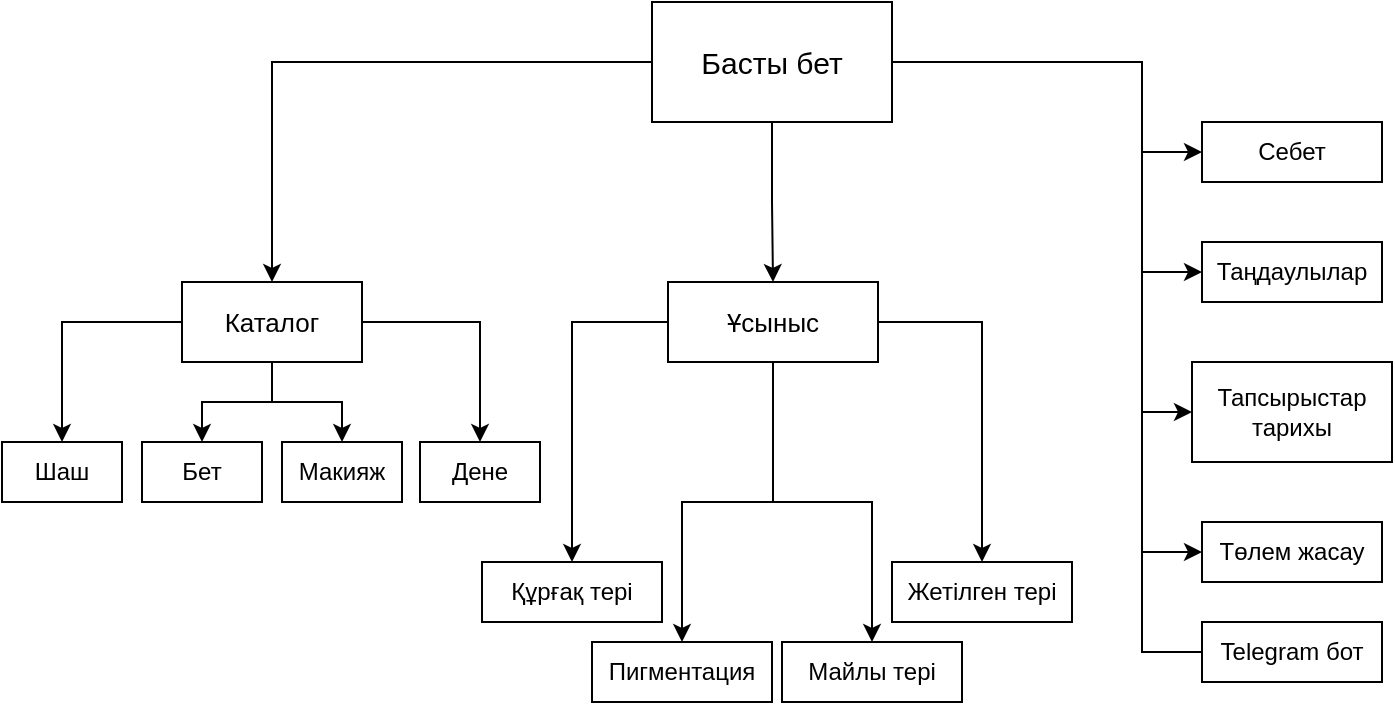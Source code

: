 <mxfile version="24.3.1" type="github">
  <diagram id="R2lEEEUBdFMjLlhIrx00" name="Page-1">
    <mxGraphModel dx="1042" dy="569" grid="1" gridSize="10" guides="1" tooltips="1" connect="1" arrows="1" fold="1" page="1" pageScale="1" pageWidth="850" pageHeight="1100" math="0" shadow="0" extFonts="Permanent Marker^https://fonts.googleapis.com/css?family=Permanent+Marker">
      <root>
        <mxCell id="0" />
        <mxCell id="1" parent="0" />
        <mxCell id="g_EI7YVe0GQRFY-haq2a-13" style="edgeStyle=orthogonalEdgeStyle;rounded=0;orthogonalLoop=1;jettySize=auto;html=1;" edge="1" parent="1" source="g_EI7YVe0GQRFY-haq2a-2" target="g_EI7YVe0GQRFY-haq2a-3">
          <mxGeometry relative="1" as="geometry" />
        </mxCell>
        <mxCell id="g_EI7YVe0GQRFY-haq2a-15" style="edgeStyle=orthogonalEdgeStyle;rounded=0;orthogonalLoop=1;jettySize=auto;html=1;" edge="1" parent="1" source="g_EI7YVe0GQRFY-haq2a-2" target="g_EI7YVe0GQRFY-haq2a-14">
          <mxGeometry relative="1" as="geometry" />
        </mxCell>
        <mxCell id="g_EI7YVe0GQRFY-haq2a-31" style="edgeStyle=orthogonalEdgeStyle;rounded=0;orthogonalLoop=1;jettySize=auto;html=1;" edge="1" parent="1" source="g_EI7YVe0GQRFY-haq2a-2" target="g_EI7YVe0GQRFY-haq2a-25">
          <mxGeometry relative="1" as="geometry">
            <Array as="points">
              <mxPoint x="610" y="90" />
              <mxPoint x="610" y="135" />
            </Array>
          </mxGeometry>
        </mxCell>
        <mxCell id="g_EI7YVe0GQRFY-haq2a-32" style="edgeStyle=orthogonalEdgeStyle;rounded=0;orthogonalLoop=1;jettySize=auto;html=1;" edge="1" parent="1" source="g_EI7YVe0GQRFY-haq2a-2" target="g_EI7YVe0GQRFY-haq2a-26">
          <mxGeometry relative="1" as="geometry">
            <Array as="points">
              <mxPoint x="610" y="90" />
              <mxPoint x="610" y="195" />
            </Array>
          </mxGeometry>
        </mxCell>
        <mxCell id="g_EI7YVe0GQRFY-haq2a-33" style="edgeStyle=orthogonalEdgeStyle;rounded=0;orthogonalLoop=1;jettySize=auto;html=1;" edge="1" parent="1" source="g_EI7YVe0GQRFY-haq2a-2" target="g_EI7YVe0GQRFY-haq2a-27">
          <mxGeometry relative="1" as="geometry">
            <Array as="points">
              <mxPoint x="610" y="90" />
              <mxPoint x="610" y="265" />
            </Array>
          </mxGeometry>
        </mxCell>
        <mxCell id="g_EI7YVe0GQRFY-haq2a-34" style="edgeStyle=orthogonalEdgeStyle;rounded=0;orthogonalLoop=1;jettySize=auto;html=1;" edge="1" parent="1" source="g_EI7YVe0GQRFY-haq2a-2" target="g_EI7YVe0GQRFY-haq2a-29">
          <mxGeometry relative="1" as="geometry">
            <Array as="points">
              <mxPoint x="610" y="90" />
              <mxPoint x="610" y="335" />
            </Array>
          </mxGeometry>
        </mxCell>
        <mxCell id="g_EI7YVe0GQRFY-haq2a-35" style="edgeStyle=orthogonalEdgeStyle;rounded=0;orthogonalLoop=1;jettySize=auto;html=1;entryX=0.25;entryY=1;entryDx=0;entryDy=0;" edge="1" parent="1" source="g_EI7YVe0GQRFY-haq2a-2" target="g_EI7YVe0GQRFY-haq2a-30">
          <mxGeometry relative="1" as="geometry">
            <Array as="points">
              <mxPoint x="610" y="90" />
              <mxPoint x="610" y="385" />
              <mxPoint x="663" y="385" />
            </Array>
          </mxGeometry>
        </mxCell>
        <mxCell id="g_EI7YVe0GQRFY-haq2a-2" value="&lt;font style=&quot;font-size: 15px;&quot;&gt;Басты бет&lt;/font&gt;" style="rounded=0;whiteSpace=wrap;html=1;" vertex="1" parent="1">
          <mxGeometry x="365" y="60" width="120" height="60" as="geometry" />
        </mxCell>
        <mxCell id="g_EI7YVe0GQRFY-haq2a-8" style="edgeStyle=orthogonalEdgeStyle;rounded=0;orthogonalLoop=1;jettySize=auto;html=1;" edge="1" parent="1" source="g_EI7YVe0GQRFY-haq2a-3" target="g_EI7YVe0GQRFY-haq2a-7">
          <mxGeometry relative="1" as="geometry" />
        </mxCell>
        <mxCell id="g_EI7YVe0GQRFY-haq2a-10" style="edgeStyle=orthogonalEdgeStyle;rounded=0;orthogonalLoop=1;jettySize=auto;html=1;" edge="1" parent="1" source="g_EI7YVe0GQRFY-haq2a-3" target="g_EI7YVe0GQRFY-haq2a-4">
          <mxGeometry relative="1" as="geometry" />
        </mxCell>
        <mxCell id="g_EI7YVe0GQRFY-haq2a-11" style="edgeStyle=orthogonalEdgeStyle;rounded=0;orthogonalLoop=1;jettySize=auto;html=1;" edge="1" parent="1" source="g_EI7YVe0GQRFY-haq2a-3" target="g_EI7YVe0GQRFY-haq2a-5">
          <mxGeometry relative="1" as="geometry" />
        </mxCell>
        <mxCell id="g_EI7YVe0GQRFY-haq2a-12" style="edgeStyle=orthogonalEdgeStyle;rounded=0;orthogonalLoop=1;jettySize=auto;html=1;" edge="1" parent="1" source="g_EI7YVe0GQRFY-haq2a-3" target="g_EI7YVe0GQRFY-haq2a-6">
          <mxGeometry relative="1" as="geometry" />
        </mxCell>
        <mxCell id="g_EI7YVe0GQRFY-haq2a-3" value="&lt;font style=&quot;font-size: 13px;&quot;&gt;Каталог&lt;/font&gt;" style="rounded=0;whiteSpace=wrap;html=1;" vertex="1" parent="1">
          <mxGeometry x="130" y="200" width="90" height="40" as="geometry" />
        </mxCell>
        <mxCell id="g_EI7YVe0GQRFY-haq2a-4" value="Бет" style="rounded=0;whiteSpace=wrap;html=1;" vertex="1" parent="1">
          <mxGeometry x="110" y="280" width="60" height="30" as="geometry" />
        </mxCell>
        <mxCell id="g_EI7YVe0GQRFY-haq2a-5" value="Макияж" style="rounded=0;whiteSpace=wrap;html=1;" vertex="1" parent="1">
          <mxGeometry x="180" y="280" width="60" height="30" as="geometry" />
        </mxCell>
        <mxCell id="g_EI7YVe0GQRFY-haq2a-6" value="Дене" style="rounded=0;whiteSpace=wrap;html=1;" vertex="1" parent="1">
          <mxGeometry x="249" y="280" width="60" height="30" as="geometry" />
        </mxCell>
        <mxCell id="g_EI7YVe0GQRFY-haq2a-7" value="Шаш" style="rounded=0;whiteSpace=wrap;html=1;" vertex="1" parent="1">
          <mxGeometry x="40" y="280" width="60" height="30" as="geometry" />
        </mxCell>
        <mxCell id="g_EI7YVe0GQRFY-haq2a-20" style="edgeStyle=orthogonalEdgeStyle;rounded=0;orthogonalLoop=1;jettySize=auto;html=1;" edge="1" parent="1" source="g_EI7YVe0GQRFY-haq2a-14" target="g_EI7YVe0GQRFY-haq2a-16">
          <mxGeometry relative="1" as="geometry" />
        </mxCell>
        <mxCell id="g_EI7YVe0GQRFY-haq2a-21" style="edgeStyle=orthogonalEdgeStyle;rounded=0;orthogonalLoop=1;jettySize=auto;html=1;" edge="1" parent="1" source="g_EI7YVe0GQRFY-haq2a-14" target="g_EI7YVe0GQRFY-haq2a-17">
          <mxGeometry relative="1" as="geometry" />
        </mxCell>
        <mxCell id="g_EI7YVe0GQRFY-haq2a-22" style="edgeStyle=orthogonalEdgeStyle;rounded=0;orthogonalLoop=1;jettySize=auto;html=1;" edge="1" parent="1" source="g_EI7YVe0GQRFY-haq2a-14" target="g_EI7YVe0GQRFY-haq2a-18">
          <mxGeometry relative="1" as="geometry" />
        </mxCell>
        <mxCell id="g_EI7YVe0GQRFY-haq2a-23" style="edgeStyle=orthogonalEdgeStyle;rounded=0;orthogonalLoop=1;jettySize=auto;html=1;" edge="1" parent="1" source="g_EI7YVe0GQRFY-haq2a-14" target="g_EI7YVe0GQRFY-haq2a-19">
          <mxGeometry relative="1" as="geometry" />
        </mxCell>
        <mxCell id="g_EI7YVe0GQRFY-haq2a-14" value="&lt;font style=&quot;font-size: 13px;&quot;&gt;Ұсыныс&lt;/font&gt;" style="rounded=0;whiteSpace=wrap;html=1;" vertex="1" parent="1">
          <mxGeometry x="373" y="200" width="105" height="40" as="geometry" />
        </mxCell>
        <mxCell id="g_EI7YVe0GQRFY-haq2a-16" value="Құрғақ тері" style="rounded=0;whiteSpace=wrap;html=1;" vertex="1" parent="1">
          <mxGeometry x="280" y="340" width="90" height="30" as="geometry" />
        </mxCell>
        <mxCell id="g_EI7YVe0GQRFY-haq2a-17" value="Жетілген тері" style="rounded=0;whiteSpace=wrap;html=1;" vertex="1" parent="1">
          <mxGeometry x="485" y="340" width="90" height="30" as="geometry" />
        </mxCell>
        <mxCell id="g_EI7YVe0GQRFY-haq2a-18" value="Майлы тері" style="rounded=0;whiteSpace=wrap;html=1;" vertex="1" parent="1">
          <mxGeometry x="430" y="380" width="90" height="30" as="geometry" />
        </mxCell>
        <mxCell id="g_EI7YVe0GQRFY-haq2a-19" value="Пигментация" style="rounded=0;whiteSpace=wrap;html=1;" vertex="1" parent="1">
          <mxGeometry x="335" y="380" width="90" height="30" as="geometry" />
        </mxCell>
        <mxCell id="g_EI7YVe0GQRFY-haq2a-25" value="Себет" style="rounded=0;whiteSpace=wrap;html=1;" vertex="1" parent="1">
          <mxGeometry x="640" y="120" width="90" height="30" as="geometry" />
        </mxCell>
        <mxCell id="g_EI7YVe0GQRFY-haq2a-26" value="Таңдаулылар" style="rounded=0;whiteSpace=wrap;html=1;" vertex="1" parent="1">
          <mxGeometry x="640" y="180" width="90" height="30" as="geometry" />
        </mxCell>
        <mxCell id="g_EI7YVe0GQRFY-haq2a-27" value="Тапсырыстар тарихы" style="rounded=0;whiteSpace=wrap;html=1;" vertex="1" parent="1">
          <mxGeometry x="635" y="240" width="100" height="50" as="geometry" />
        </mxCell>
        <mxCell id="g_EI7YVe0GQRFY-haq2a-29" value="Төлем жасау" style="rounded=0;whiteSpace=wrap;html=1;" vertex="1" parent="1">
          <mxGeometry x="640" y="320" width="90" height="30" as="geometry" />
        </mxCell>
        <mxCell id="g_EI7YVe0GQRFY-haq2a-30" value="Telegram бот" style="rounded=0;whiteSpace=wrap;html=1;" vertex="1" parent="1">
          <mxGeometry x="640" y="370" width="90" height="30" as="geometry" />
        </mxCell>
      </root>
    </mxGraphModel>
  </diagram>
</mxfile>
